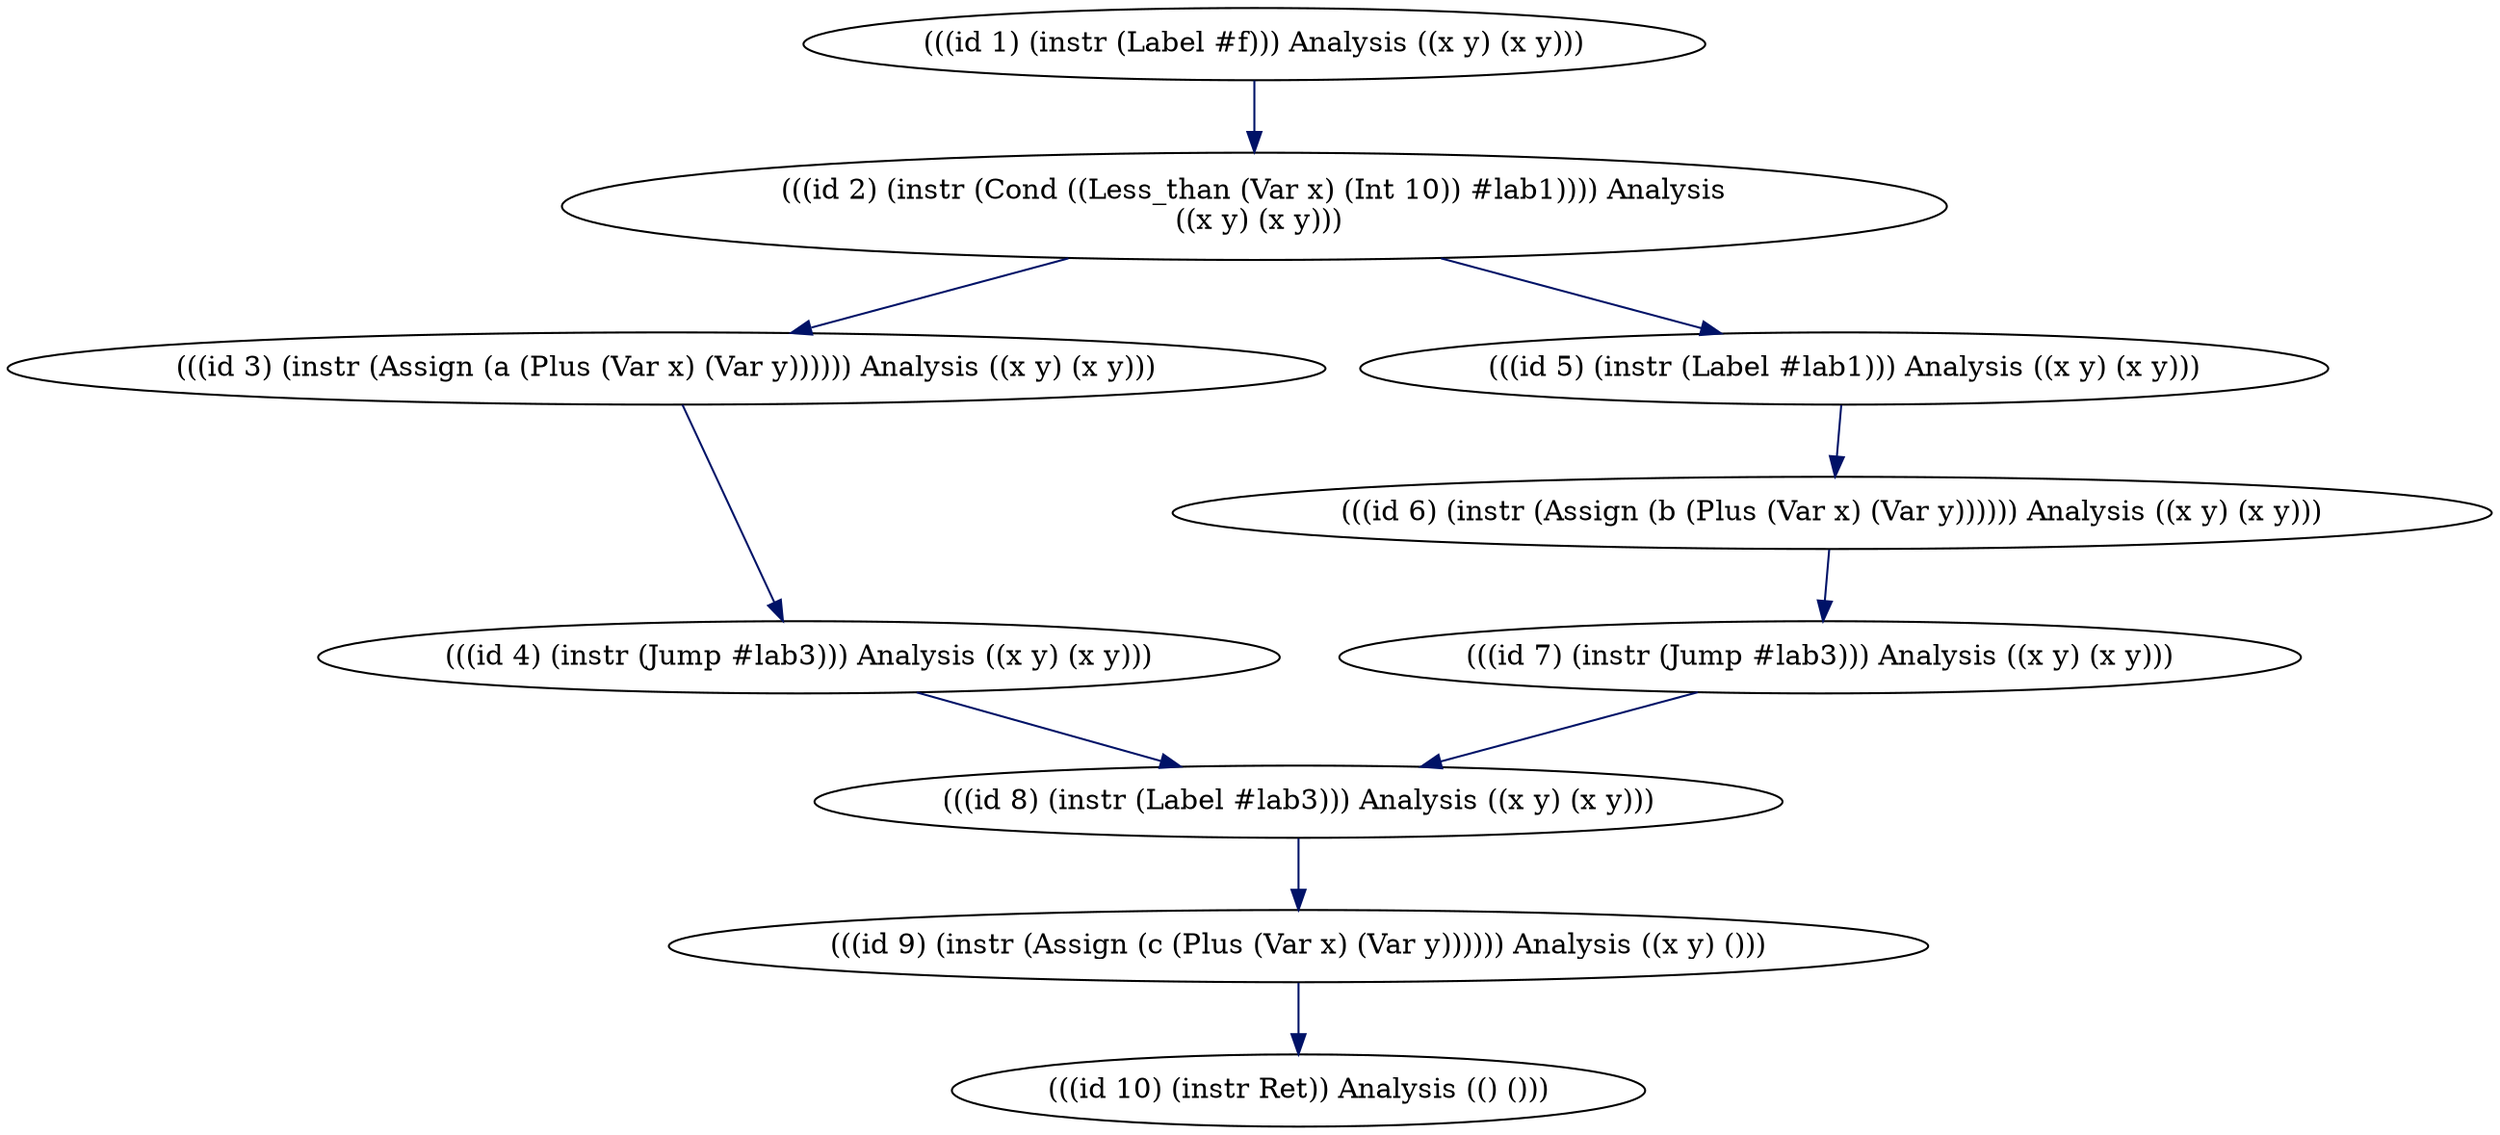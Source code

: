 digraph G {
  -2609136240614377266 [label="(((id 1) (instr (Label #f))) Analysis ((x y) (x y)))",
                        ];
  4005111014598772340 [label="(((id 2) (instr (Cond ((Less_than (Var x) (Int 10)) #lab1)))) Analysis
 ((x y) (x y)))",
                       ];
  1396078460937419741 [label="(((id 3) (instr (Assign (a (Plus (Var x) (Var y)))))) Analysis ((x y) (x y)))",
                       ];
  -1213116315786261967 [label="(((id 4) (instr (Jump #lab3))) Analysis ((x y) (x y)))",
                        ];
  -3822126110415902464 [label="(((id 5) (instr (Label #lab1))) Analysis ((x y) (x y)))",
                        ];
  2792028467992890898 [label="(((id 6) (instr (Assign (b (Plus (Var x) (Var y)))))) Analysis ((x y) (x y)))",
                       ];
  183043141791947107 [label="(((id 7) (instr (Jump #lab3))) Analysis ((x y) (x y)))",
                      ];
  -2426244500714651957 [label="(((id 8) (instr (Label #lab3))) Analysis ((x y) (x y)))",
                        ];
  4188175459428517527 [label="(((id 9) (instr (Assign (c (Plus (Var x) (Var y)))))) Analysis ((x y) ()))",
                       ];
  1579120067278557813 [label="(((id 10) (instr Ret)) Analysis (() ()))", ];
  
  
  -2609136240614377266 -> 4005111014598772340 [color="#001267", ];
  4005111014598772340 -> 1396078460937419741 [color="#001267", ];
  4005111014598772340 -> -3822126110415902464 [color="#001267", ];
  1396078460937419741 -> -1213116315786261967 [color="#001267", ];
  -1213116315786261967 -> -2426244500714651957 [color="#001267", ];
  -3822126110415902464 -> 2792028467992890898 [color="#001267", ];
  2792028467992890898 -> 183043141791947107 [color="#001267", ];
  183043141791947107 -> -2426244500714651957 [color="#001267", ];
  -2426244500714651957 -> 4188175459428517527 [color="#001267", ];
  4188175459428517527 -> 1579120067278557813 [color="#001267", ];
  
  }